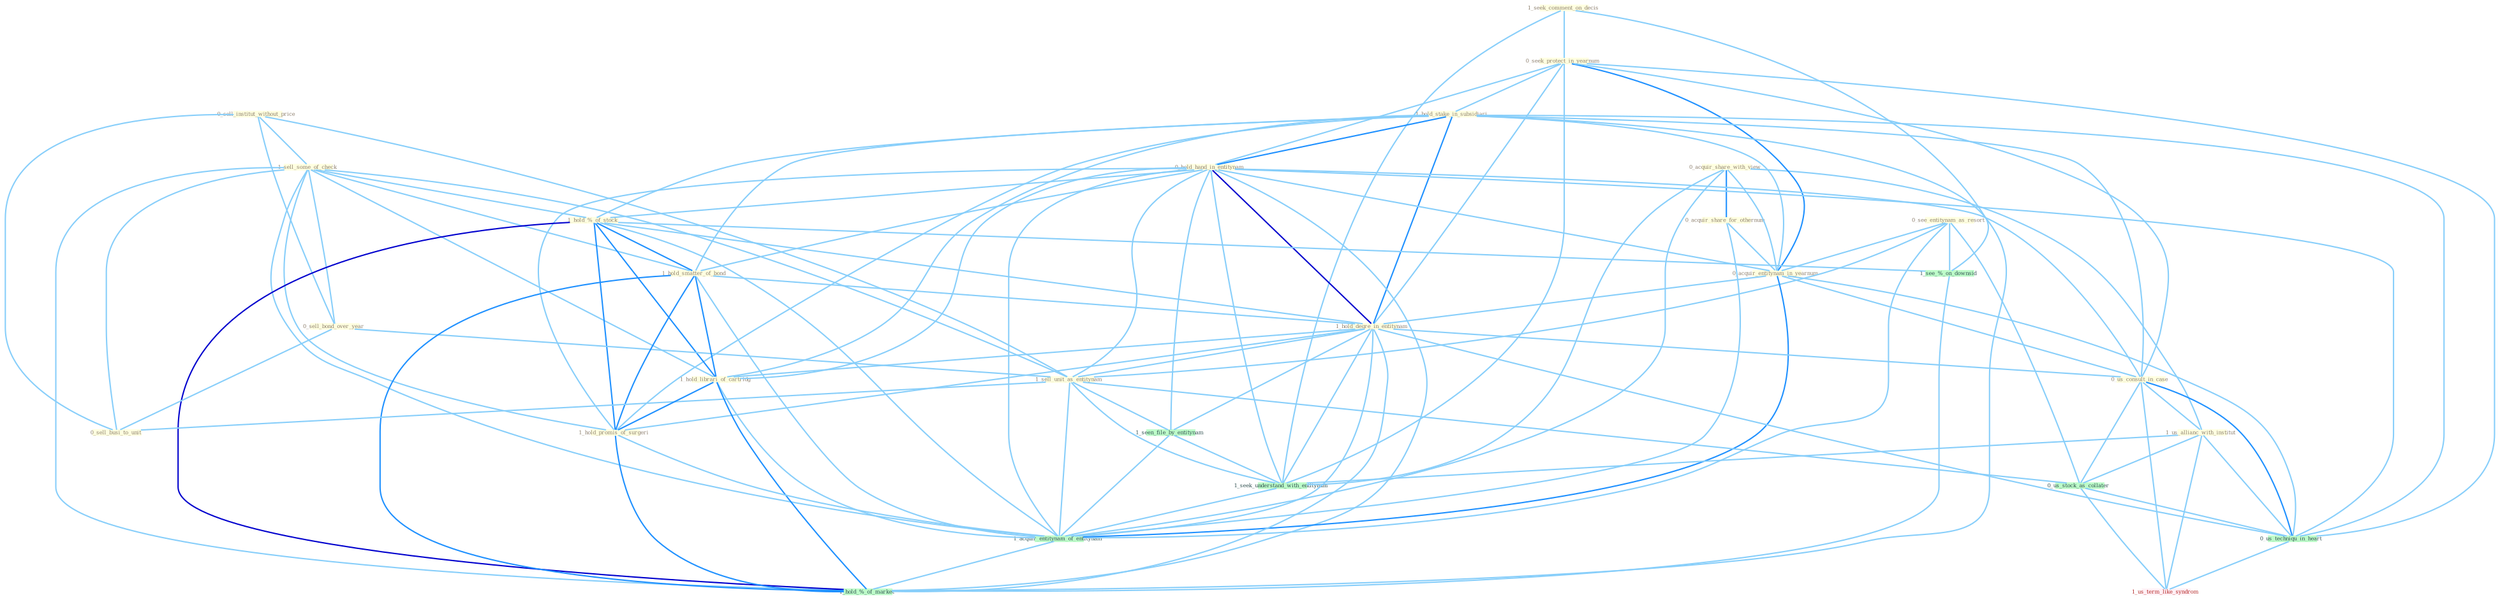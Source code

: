 Graph G{ 
    node
    [shape=polygon,style=filled,width=.5,height=.06,color="#BDFCC9",fixedsize=true,fontsize=4,
    fontcolor="#2f4f4f"];
    {node
    [color="#ffffe0", fontcolor="#8b7d6b"] "0_acquir_share_with_view " "0_sell_institut_without_price " "1_seek_comment_on_decis " "0_see_entitynam_as_resort " "0_seek_protect_in_yearnum " "1_hold_stake_in_subsidiari " "1_sell_some_of_check " "0_hold_hand_in_entitynam " "1_hold_%_of_stock " "0_acquir_share_for_othernum " "0_sell_bond_over_year " "1_hold_smatter_of_bond " "0_acquir_entitynam_in_yearnum " "1_hold_degre_in_entitynam " "1_sell_unit_as_entitynam " "1_hold_librari_of_cartridg " "0_sell_busi_to_unit " "1_hold_promis_of_surgeri " "0_us_consult_in_case " "1_us_allianc_with_institut "}
{node [color="#fff0f5", fontcolor="#b22222"] "1_us_term_like_syndrom "}
edge [color="#B0E2FF"];

	"0_acquir_share_with_view " -- "0_acquir_share_for_othernum " [w="2", color="#1e90ff" , len=0.8];
	"0_acquir_share_with_view " -- "0_acquir_entitynam_in_yearnum " [w="1", color="#87cefa" ];
	"0_acquir_share_with_view " -- "1_us_allianc_with_institut " [w="1", color="#87cefa" ];
	"0_acquir_share_with_view " -- "1_seek_understand_with_entitynam " [w="1", color="#87cefa" ];
	"0_acquir_share_with_view " -- "1_acquir_entitynam_of_entitynam " [w="1", color="#87cefa" ];
	"0_sell_institut_without_price " -- "1_sell_some_of_check " [w="1", color="#87cefa" ];
	"0_sell_institut_without_price " -- "0_sell_bond_over_year " [w="1", color="#87cefa" ];
	"0_sell_institut_without_price " -- "1_sell_unit_as_entitynam " [w="1", color="#87cefa" ];
	"0_sell_institut_without_price " -- "0_sell_busi_to_unit " [w="1", color="#87cefa" ];
	"1_seek_comment_on_decis " -- "0_seek_protect_in_yearnum " [w="1", color="#87cefa" ];
	"1_seek_comment_on_decis " -- "1_seek_understand_with_entitynam " [w="1", color="#87cefa" ];
	"1_seek_comment_on_decis " -- "1_see_%_on_downsid " [w="1", color="#87cefa" ];
	"0_see_entitynam_as_resort " -- "0_acquir_entitynam_in_yearnum " [w="1", color="#87cefa" ];
	"0_see_entitynam_as_resort " -- "1_sell_unit_as_entitynam " [w="1", color="#87cefa" ];
	"0_see_entitynam_as_resort " -- "0_us_stock_as_collater " [w="1", color="#87cefa" ];
	"0_see_entitynam_as_resort " -- "1_acquir_entitynam_of_entitynam " [w="1", color="#87cefa" ];
	"0_see_entitynam_as_resort " -- "1_see_%_on_downsid " [w="1", color="#87cefa" ];
	"0_seek_protect_in_yearnum " -- "1_hold_stake_in_subsidiari " [w="1", color="#87cefa" ];
	"0_seek_protect_in_yearnum " -- "0_hold_hand_in_entitynam " [w="1", color="#87cefa" ];
	"0_seek_protect_in_yearnum " -- "0_acquir_entitynam_in_yearnum " [w="2", color="#1e90ff" , len=0.8];
	"0_seek_protect_in_yearnum " -- "1_hold_degre_in_entitynam " [w="1", color="#87cefa" ];
	"0_seek_protect_in_yearnum " -- "0_us_consult_in_case " [w="1", color="#87cefa" ];
	"0_seek_protect_in_yearnum " -- "1_seek_understand_with_entitynam " [w="1", color="#87cefa" ];
	"0_seek_protect_in_yearnum " -- "0_us_techniqu_in_heart " [w="1", color="#87cefa" ];
	"1_hold_stake_in_subsidiari " -- "0_hold_hand_in_entitynam " [w="2", color="#1e90ff" , len=0.8];
	"1_hold_stake_in_subsidiari " -- "1_hold_%_of_stock " [w="1", color="#87cefa" ];
	"1_hold_stake_in_subsidiari " -- "1_hold_smatter_of_bond " [w="1", color="#87cefa" ];
	"1_hold_stake_in_subsidiari " -- "0_acquir_entitynam_in_yearnum " [w="1", color="#87cefa" ];
	"1_hold_stake_in_subsidiari " -- "1_hold_degre_in_entitynam " [w="2", color="#1e90ff" , len=0.8];
	"1_hold_stake_in_subsidiari " -- "1_hold_librari_of_cartridg " [w="1", color="#87cefa" ];
	"1_hold_stake_in_subsidiari " -- "1_hold_promis_of_surgeri " [w="1", color="#87cefa" ];
	"1_hold_stake_in_subsidiari " -- "0_us_consult_in_case " [w="1", color="#87cefa" ];
	"1_hold_stake_in_subsidiari " -- "0_us_techniqu_in_heart " [w="1", color="#87cefa" ];
	"1_hold_stake_in_subsidiari " -- "1_hold_%_of_market " [w="1", color="#87cefa" ];
	"1_sell_some_of_check " -- "1_hold_%_of_stock " [w="1", color="#87cefa" ];
	"1_sell_some_of_check " -- "0_sell_bond_over_year " [w="1", color="#87cefa" ];
	"1_sell_some_of_check " -- "1_hold_smatter_of_bond " [w="1", color="#87cefa" ];
	"1_sell_some_of_check " -- "1_sell_unit_as_entitynam " [w="1", color="#87cefa" ];
	"1_sell_some_of_check " -- "1_hold_librari_of_cartridg " [w="1", color="#87cefa" ];
	"1_sell_some_of_check " -- "0_sell_busi_to_unit " [w="1", color="#87cefa" ];
	"1_sell_some_of_check " -- "1_hold_promis_of_surgeri " [w="1", color="#87cefa" ];
	"1_sell_some_of_check " -- "1_acquir_entitynam_of_entitynam " [w="1", color="#87cefa" ];
	"1_sell_some_of_check " -- "1_hold_%_of_market " [w="1", color="#87cefa" ];
	"0_hold_hand_in_entitynam " -- "1_hold_%_of_stock " [w="1", color="#87cefa" ];
	"0_hold_hand_in_entitynam " -- "1_hold_smatter_of_bond " [w="1", color="#87cefa" ];
	"0_hold_hand_in_entitynam " -- "0_acquir_entitynam_in_yearnum " [w="1", color="#87cefa" ];
	"0_hold_hand_in_entitynam " -- "1_hold_degre_in_entitynam " [w="3", color="#0000cd" , len=0.6];
	"0_hold_hand_in_entitynam " -- "1_sell_unit_as_entitynam " [w="1", color="#87cefa" ];
	"0_hold_hand_in_entitynam " -- "1_hold_librari_of_cartridg " [w="1", color="#87cefa" ];
	"0_hold_hand_in_entitynam " -- "1_hold_promis_of_surgeri " [w="1", color="#87cefa" ];
	"0_hold_hand_in_entitynam " -- "0_us_consult_in_case " [w="1", color="#87cefa" ];
	"0_hold_hand_in_entitynam " -- "1_seen_file_by_entitynam " [w="1", color="#87cefa" ];
	"0_hold_hand_in_entitynam " -- "1_seek_understand_with_entitynam " [w="1", color="#87cefa" ];
	"0_hold_hand_in_entitynam " -- "1_acquir_entitynam_of_entitynam " [w="1", color="#87cefa" ];
	"0_hold_hand_in_entitynam " -- "0_us_techniqu_in_heart " [w="1", color="#87cefa" ];
	"0_hold_hand_in_entitynam " -- "1_hold_%_of_market " [w="1", color="#87cefa" ];
	"1_hold_%_of_stock " -- "1_hold_smatter_of_bond " [w="2", color="#1e90ff" , len=0.8];
	"1_hold_%_of_stock " -- "1_hold_degre_in_entitynam " [w="1", color="#87cefa" ];
	"1_hold_%_of_stock " -- "1_hold_librari_of_cartridg " [w="2", color="#1e90ff" , len=0.8];
	"1_hold_%_of_stock " -- "1_hold_promis_of_surgeri " [w="2", color="#1e90ff" , len=0.8];
	"1_hold_%_of_stock " -- "1_acquir_entitynam_of_entitynam " [w="1", color="#87cefa" ];
	"1_hold_%_of_stock " -- "1_see_%_on_downsid " [w="1", color="#87cefa" ];
	"1_hold_%_of_stock " -- "1_hold_%_of_market " [w="3", color="#0000cd" , len=0.6];
	"0_acquir_share_for_othernum " -- "0_acquir_entitynam_in_yearnum " [w="1", color="#87cefa" ];
	"0_acquir_share_for_othernum " -- "1_acquir_entitynam_of_entitynam " [w="1", color="#87cefa" ];
	"0_sell_bond_over_year " -- "1_sell_unit_as_entitynam " [w="1", color="#87cefa" ];
	"0_sell_bond_over_year " -- "0_sell_busi_to_unit " [w="1", color="#87cefa" ];
	"1_hold_smatter_of_bond " -- "1_hold_degre_in_entitynam " [w="1", color="#87cefa" ];
	"1_hold_smatter_of_bond " -- "1_hold_librari_of_cartridg " [w="2", color="#1e90ff" , len=0.8];
	"1_hold_smatter_of_bond " -- "1_hold_promis_of_surgeri " [w="2", color="#1e90ff" , len=0.8];
	"1_hold_smatter_of_bond " -- "1_acquir_entitynam_of_entitynam " [w="1", color="#87cefa" ];
	"1_hold_smatter_of_bond " -- "1_hold_%_of_market " [w="2", color="#1e90ff" , len=0.8];
	"0_acquir_entitynam_in_yearnum " -- "1_hold_degre_in_entitynam " [w="1", color="#87cefa" ];
	"0_acquir_entitynam_in_yearnum " -- "0_us_consult_in_case " [w="1", color="#87cefa" ];
	"0_acquir_entitynam_in_yearnum " -- "1_acquir_entitynam_of_entitynam " [w="2", color="#1e90ff" , len=0.8];
	"0_acquir_entitynam_in_yearnum " -- "0_us_techniqu_in_heart " [w="1", color="#87cefa" ];
	"1_hold_degre_in_entitynam " -- "1_sell_unit_as_entitynam " [w="1", color="#87cefa" ];
	"1_hold_degre_in_entitynam " -- "1_hold_librari_of_cartridg " [w="1", color="#87cefa" ];
	"1_hold_degre_in_entitynam " -- "1_hold_promis_of_surgeri " [w="1", color="#87cefa" ];
	"1_hold_degre_in_entitynam " -- "0_us_consult_in_case " [w="1", color="#87cefa" ];
	"1_hold_degre_in_entitynam " -- "1_seen_file_by_entitynam " [w="1", color="#87cefa" ];
	"1_hold_degre_in_entitynam " -- "1_seek_understand_with_entitynam " [w="1", color="#87cefa" ];
	"1_hold_degre_in_entitynam " -- "1_acquir_entitynam_of_entitynam " [w="1", color="#87cefa" ];
	"1_hold_degre_in_entitynam " -- "0_us_techniqu_in_heart " [w="1", color="#87cefa" ];
	"1_hold_degre_in_entitynam " -- "1_hold_%_of_market " [w="1", color="#87cefa" ];
	"1_sell_unit_as_entitynam " -- "0_sell_busi_to_unit " [w="1", color="#87cefa" ];
	"1_sell_unit_as_entitynam " -- "1_seen_file_by_entitynam " [w="1", color="#87cefa" ];
	"1_sell_unit_as_entitynam " -- "0_us_stock_as_collater " [w="1", color="#87cefa" ];
	"1_sell_unit_as_entitynam " -- "1_seek_understand_with_entitynam " [w="1", color="#87cefa" ];
	"1_sell_unit_as_entitynam " -- "1_acquir_entitynam_of_entitynam " [w="1", color="#87cefa" ];
	"1_hold_librari_of_cartridg " -- "1_hold_promis_of_surgeri " [w="2", color="#1e90ff" , len=0.8];
	"1_hold_librari_of_cartridg " -- "1_acquir_entitynam_of_entitynam " [w="1", color="#87cefa" ];
	"1_hold_librari_of_cartridg " -- "1_hold_%_of_market " [w="2", color="#1e90ff" , len=0.8];
	"1_hold_promis_of_surgeri " -- "1_acquir_entitynam_of_entitynam " [w="1", color="#87cefa" ];
	"1_hold_promis_of_surgeri " -- "1_hold_%_of_market " [w="2", color="#1e90ff" , len=0.8];
	"0_us_consult_in_case " -- "1_us_allianc_with_institut " [w="1", color="#87cefa" ];
	"0_us_consult_in_case " -- "0_us_stock_as_collater " [w="1", color="#87cefa" ];
	"0_us_consult_in_case " -- "0_us_techniqu_in_heart " [w="2", color="#1e90ff" , len=0.8];
	"0_us_consult_in_case " -- "1_us_term_like_syndrom " [w="1", color="#87cefa" ];
	"1_us_allianc_with_institut " -- "0_us_stock_as_collater " [w="1", color="#87cefa" ];
	"1_us_allianc_with_institut " -- "1_seek_understand_with_entitynam " [w="1", color="#87cefa" ];
	"1_us_allianc_with_institut " -- "0_us_techniqu_in_heart " [w="1", color="#87cefa" ];
	"1_us_allianc_with_institut " -- "1_us_term_like_syndrom " [w="1", color="#87cefa" ];
	"1_seen_file_by_entitynam " -- "1_seek_understand_with_entitynam " [w="1", color="#87cefa" ];
	"1_seen_file_by_entitynam " -- "1_acquir_entitynam_of_entitynam " [w="1", color="#87cefa" ];
	"0_us_stock_as_collater " -- "0_us_techniqu_in_heart " [w="1", color="#87cefa" ];
	"0_us_stock_as_collater " -- "1_us_term_like_syndrom " [w="1", color="#87cefa" ];
	"1_seek_understand_with_entitynam " -- "1_acquir_entitynam_of_entitynam " [w="1", color="#87cefa" ];
	"1_acquir_entitynam_of_entitynam " -- "1_hold_%_of_market " [w="1", color="#87cefa" ];
	"0_us_techniqu_in_heart " -- "1_us_term_like_syndrom " [w="1", color="#87cefa" ];
	"1_see_%_on_downsid " -- "1_hold_%_of_market " [w="1", color="#87cefa" ];
}